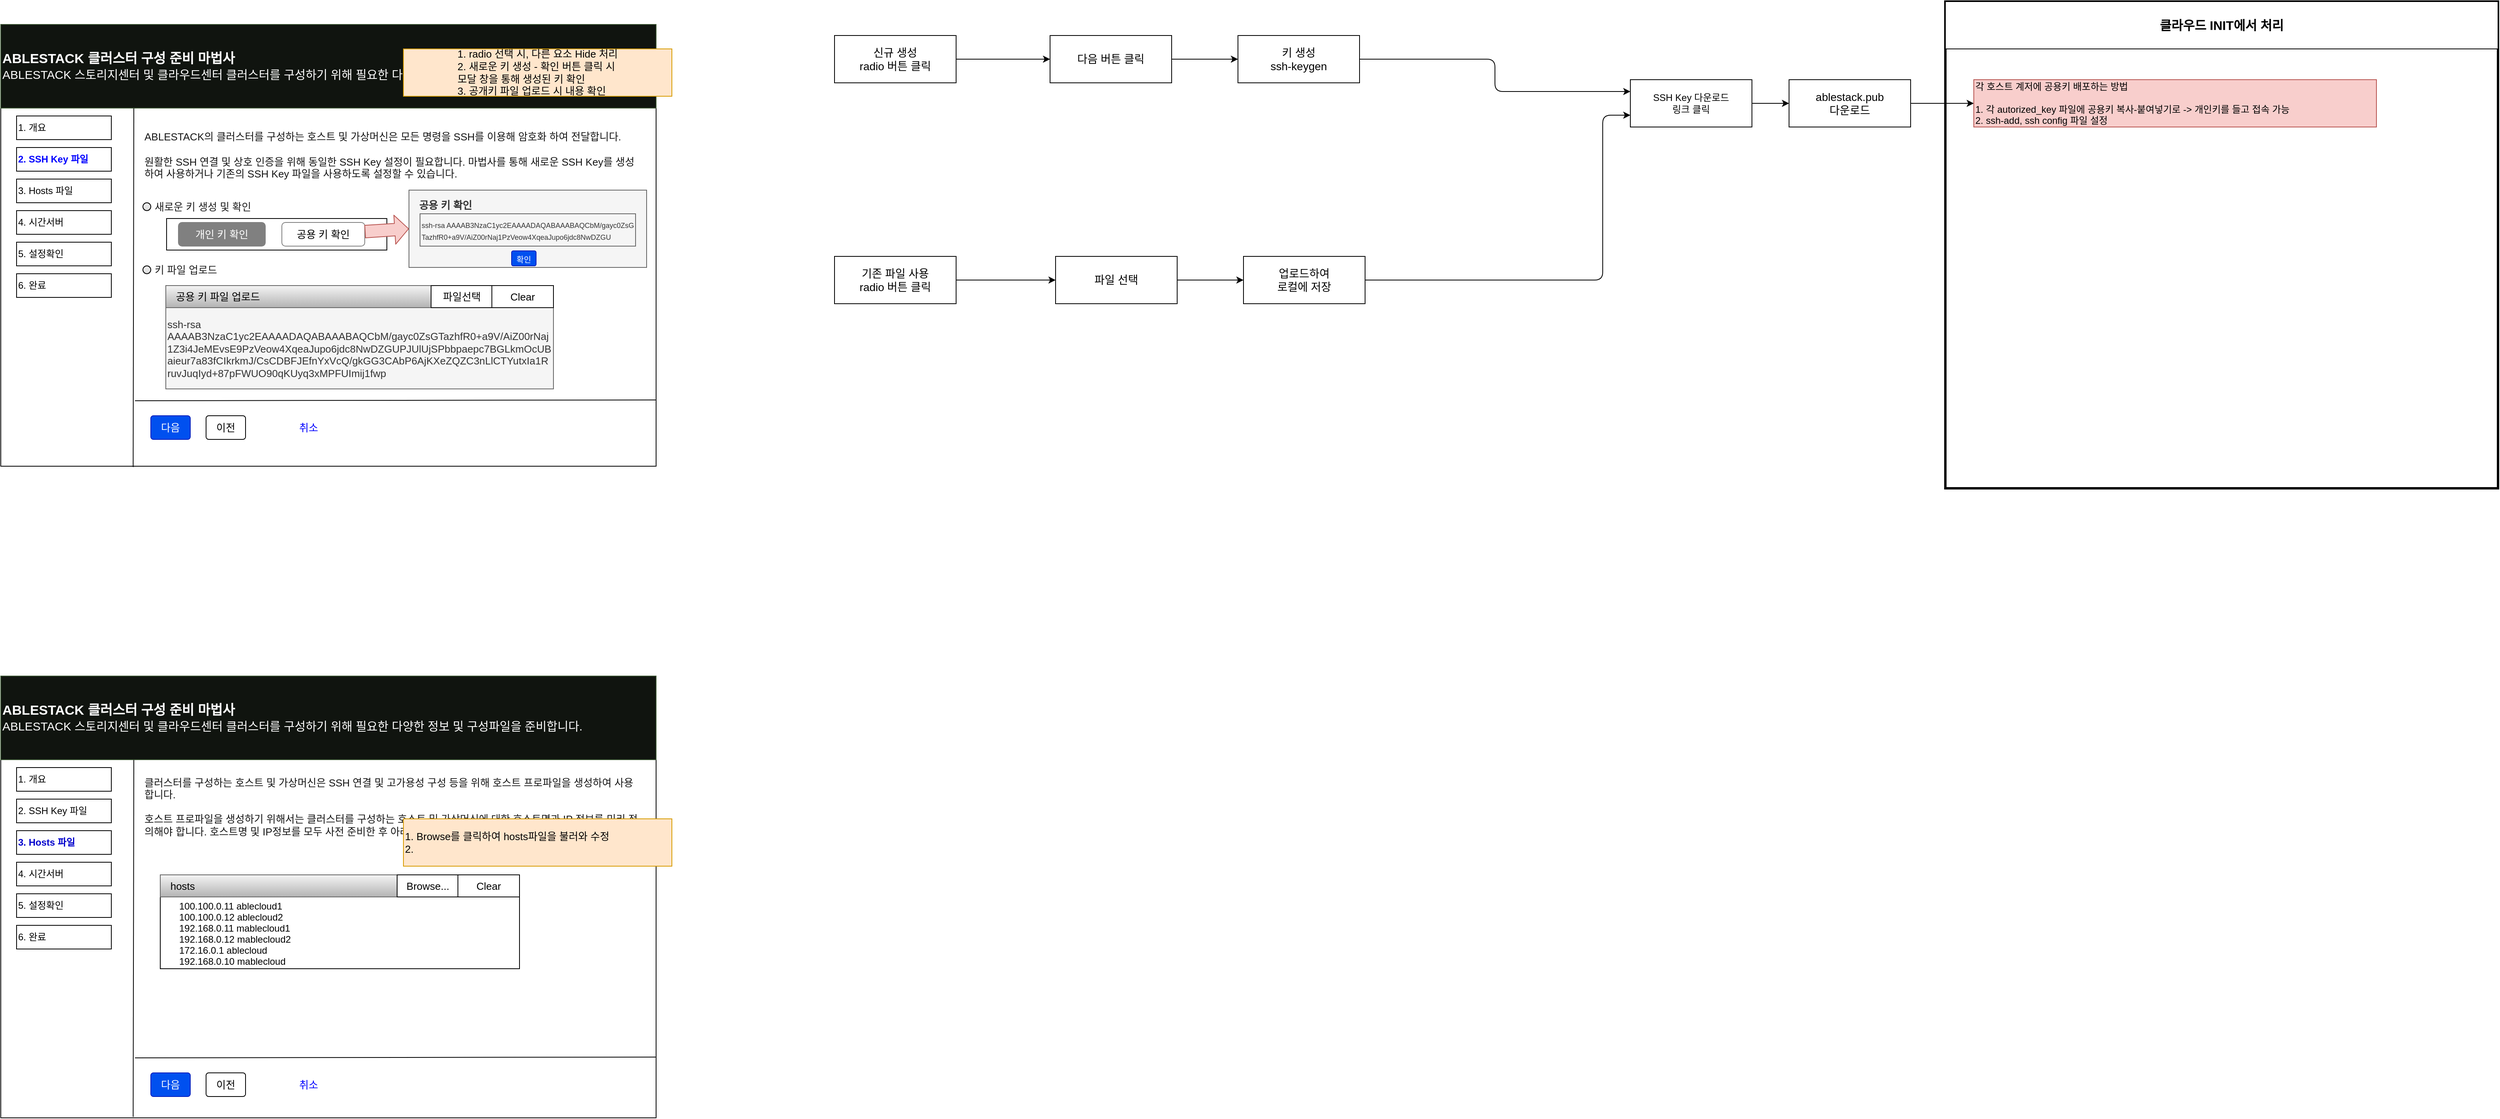 <mxfile version="14.4.6" type="github" pages="2">
  <diagram id="XoaDM2TkfQktanUWAJeV" name="클러스터 구성 준비(마법사)">
    <mxGraphModel dx="1890" dy="1067" grid="1" gridSize="7" guides="1" tooltips="1" connect="1" arrows="1" fold="1" page="1" pageScale="1" pageWidth="1169" pageHeight="827" background="none" math="0" shadow="0">
      <root>
        <mxCell id="0" />
        <mxCell id="1" parent="0" />
        <mxCell id="__XMbqS7DblXaXG2py2k-1" value="" style="rounded=0;whiteSpace=wrap;html=1;" parent="1" vertex="1">
          <mxGeometry x="190" y="154" width="830" height="560" as="geometry" />
        </mxCell>
        <mxCell id="__XMbqS7DblXaXG2py2k-2" value="&lt;div style=&quot;&quot;&gt;&lt;font style=&quot;font-size: 17px&quot;&gt;&lt;b&gt;ABLESTACK 클러스터 구성 준비 마법사&lt;/b&gt;&lt;/font&gt;&lt;/div&gt;&lt;div style=&quot;font-size: 15px;&quot;&gt;&lt;font style=&quot;font-size: 15px&quot;&gt;ABLESTACK 스토리지센터 및 클라우드센터 클러스터를 구성하기 위해 필요한 다양한 정보 및 구성파일을 준비합니다.&lt;/font&gt;&lt;/div&gt;" style="text;html=1;strokeColor=#3A5431;align=left;verticalAlign=middle;whiteSpace=wrap;rounded=0;labelBackgroundColor=none;fontColor=#ffffff;fillColor=#10140F;" parent="1" vertex="1">
          <mxGeometry x="190" y="154" width="830" height="106" as="geometry" />
        </mxCell>
        <mxCell id="__XMbqS7DblXaXG2py2k-3" value="1. 개요" style="rounded=0;whiteSpace=wrap;html=1;align=left;" parent="1" vertex="1">
          <mxGeometry x="210" y="270" width="120" height="30" as="geometry" />
        </mxCell>
        <mxCell id="__XMbqS7DblXaXG2py2k-4" value="&lt;b&gt;2. SSH Key 파일&lt;/b&gt;" style="rounded=0;whiteSpace=wrap;html=1;align=left;fontColor=#0000FF;" parent="1" vertex="1">
          <mxGeometry x="210" y="310" width="120" height="30" as="geometry" />
        </mxCell>
        <mxCell id="__XMbqS7DblXaXG2py2k-5" value="3. Hosts 파일" style="rounded=0;whiteSpace=wrap;html=1;align=left;" parent="1" vertex="1">
          <mxGeometry x="210" y="350" width="120" height="30" as="geometry" />
        </mxCell>
        <mxCell id="__XMbqS7DblXaXG2py2k-6" value="5. 설정확인" style="rounded=0;whiteSpace=wrap;html=1;align=left;" parent="1" vertex="1">
          <mxGeometry x="210" y="430" width="120" height="30" as="geometry" />
        </mxCell>
        <mxCell id="__XMbqS7DblXaXG2py2k-7" value="4. 시간서버" style="rounded=0;whiteSpace=wrap;html=1;align=left;" parent="1" vertex="1">
          <mxGeometry x="210" y="390" width="120" height="30" as="geometry" />
        </mxCell>
        <mxCell id="__XMbqS7DblXaXG2py2k-8" value="6. 완료" style="rounded=0;whiteSpace=wrap;html=1;align=left;" parent="1" vertex="1">
          <mxGeometry x="210" y="470" width="120" height="30" as="geometry" />
        </mxCell>
        <mxCell id="__XMbqS7DblXaXG2py2k-11" value="" style="endArrow=none;html=1;fontColor=#FCFCFC;entryX=0.203;entryY=1.003;entryDx=0;entryDy=0;entryPerimeter=0;exitX=0.202;exitY=1.002;exitDx=0;exitDy=0;exitPerimeter=0;" parent="1" source="__XMbqS7DblXaXG2py2k-1" target="__XMbqS7DblXaXG2py2k-2" edge="1">
          <mxGeometry width="50" height="50" relative="1" as="geometry">
            <mxPoint x="358" y="600" as="sourcePoint" />
            <mxPoint x="640" y="300" as="targetPoint" />
          </mxGeometry>
        </mxCell>
        <mxCell id="__XMbqS7DblXaXG2py2k-12" value="" style="endArrow=none;html=1;fontColor=#FCFCFC;" parent="1" edge="1">
          <mxGeometry width="50" height="50" relative="1" as="geometry">
            <mxPoint x="360" y="631" as="sourcePoint" />
            <mxPoint x="1020" y="630" as="targetPoint" />
          </mxGeometry>
        </mxCell>
        <mxCell id="__XMbqS7DblXaXG2py2k-13" value="&lt;span style=&quot;color: rgb(21, 21, 21); font-family: redhattext, overpass, overpass, helvetica, arial, sans-serif; font-size: 13px; background-color: rgb(255, 255, 255);&quot;&gt;ABLESTACK의 클러스터를 구성하는 호스트 및 가상머신은 모든 명령을 SSH를 이용해 암호화 하여 전달합니다.&lt;/span&gt;&lt;br style=&quot;box-sizing: border-box; color: rgb(21, 21, 21); font-family: redhattext, overpass, overpass, helvetica, arial, sans-serif; font-size: 13px; background-color: rgb(255, 255, 255);&quot;&gt;&lt;br style=&quot;box-sizing: border-box; color: rgb(21, 21, 21); font-family: redhattext, overpass, overpass, helvetica, arial, sans-serif; font-size: 13px; background-color: rgb(255, 255, 255);&quot;&gt;&lt;span style=&quot;color: rgb(21, 21, 21); font-family: redhattext, overpass, overpass, helvetica, arial, sans-serif; font-size: 13px; background-color: rgb(255, 255, 255);&quot;&gt;원활한 SSH 연결 및 상호 인증을 위해 동일한 SSH Key 설정이 필요합니다. 마법사를 통해 새로운 SSH Key를 생성하여 사용하거나 기존의 SSH Key 파일을 사용하도록 설정할 수 있습니다.&lt;/span&gt;" style="text;html=1;strokeColor=none;fillColor=none;align=left;verticalAlign=middle;whiteSpace=wrap;rounded=0;labelBackgroundColor=none;fontColor=#1C1C1C;fontSize=13;" parent="1" vertex="1">
          <mxGeometry x="370" y="270" width="630" height="100" as="geometry" />
        </mxCell>
        <mxCell id="__XMbqS7DblXaXG2py2k-18" value="새로운 키 생성 및 확인" style="html=1;shadow=0;dashed=0;shape=mxgraph.bootstrap.radioButton2;labelPosition=right;verticalLabelPosition=middle;align=left;verticalAlign=middle;gradientColor=#DEDEDE;fillColor=#EDEDED;checked=0;spacing=5;checkedFill=#0085FC;checkedStroke=#ffffff;labelBackgroundColor=#ffffff;fontSize=13;fontColor=#1C1C1C;" parent="1" vertex="1">
          <mxGeometry x="370" y="380" width="10" height="10" as="geometry" />
        </mxCell>
        <mxCell id="__XMbqS7DblXaXG2py2k-19" value="키 파일 업로드" style="html=1;shadow=0;dashed=0;shape=mxgraph.bootstrap.radioButton2;labelPosition=right;verticalLabelPosition=middle;align=left;verticalAlign=middle;gradientColor=#DEDEDE;fillColor=#EDEDED;checked=0;spacing=5;checkedFill=#0085FC;checkedStroke=#ffffff;labelBackgroundColor=none;fontSize=13;fontColor=#1C1C1C;" parent="1" vertex="1">
          <mxGeometry x="370" y="460" width="10" height="10" as="geometry" />
        </mxCell>
        <mxCell id="__XMbqS7DblXaXG2py2k-28" value="" style="rounded=0;whiteSpace=wrap;html=1;labelBackgroundColor=none;fontSize=13;align=left;labelBorderColor=none;" parent="1" vertex="1">
          <mxGeometry x="400" y="400" width="279" height="40" as="geometry" />
        </mxCell>
        <mxCell id="__XMbqS7DblXaXG2py2k-29" value="개인 키 확인" style="rounded=1;whiteSpace=wrap;html=1;labelBackgroundColor=none;fontSize=13;fontColor=#ffffff;align=center;fillColor=#808080;strokeColor=#808080;" parent="1" vertex="1">
          <mxGeometry x="415" y="405" width="110" height="30" as="geometry" />
        </mxCell>
        <mxCell id="__XMbqS7DblXaXG2py2k-30" value="공용 키 확인" style="rounded=1;whiteSpace=wrap;html=1;labelBackgroundColor=none;fontSize=13;align=center;fillColor=#FFFFFF;strokeColor=#808080;" parent="1" vertex="1">
          <mxGeometry x="546" y="405" width="105" height="30" as="geometry" />
        </mxCell>
        <mxCell id="__XMbqS7DblXaXG2py2k-38" value="&lt;div style=&quot;text-align: left&quot;&gt;&lt;span&gt;1. radio 선택 시, 다른 요소 Hide 처리&lt;/span&gt;&lt;/div&gt;&lt;span&gt;&lt;div style=&quot;text-align: left&quot;&gt;&lt;span&gt;2. 새로운 키 생성 - 확인 버튼 클릭 시 &lt;br&gt;모달 창을 통해 생성된 키 확인&lt;/span&gt;&lt;/div&gt;&lt;div style=&quot;text-align: left&quot;&gt;&lt;span&gt;3. 공개키 파일 업로드 시 내용 확인&lt;/span&gt;&lt;/div&gt;&lt;/span&gt;" style="rounded=0;whiteSpace=wrap;html=1;labelBackgroundColor=none;strokeColor=#d79b00;fillColor=#ffe6cc;fontSize=13;align=center;" parent="1" vertex="1">
          <mxGeometry x="700" y="185" width="340" height="60" as="geometry" />
        </mxCell>
        <mxCell id="__XMbqS7DblXaXG2py2k-39" value="다음" style="rounded=1;whiteSpace=wrap;html=1;labelBackgroundColor=none;strokeColor=#001DBC;fillColor=#0050ef;fontSize=13;fontColor=#ffffff;align=center;arcSize=11;" parent="1" vertex="1">
          <mxGeometry x="380" y="650" width="50" height="30" as="geometry" />
        </mxCell>
        <mxCell id="__XMbqS7DblXaXG2py2k-40" value="이전" style="rounded=1;whiteSpace=wrap;html=1;labelBackgroundColor=none;strokeColor=#000000;fillColor=#ffffff;fontSize=13;fontColor=#000000;align=center;arcSize=11;" parent="1" vertex="1">
          <mxGeometry x="450" y="650" width="50" height="30" as="geometry" />
        </mxCell>
        <mxCell id="__XMbqS7DblXaXG2py2k-41" value="취소" style="text;html=1;strokeColor=none;fillColor=none;align=center;verticalAlign=middle;whiteSpace=wrap;rounded=0;labelBackgroundColor=none;fontSize=13;fontColor=#0000FF;" parent="1" vertex="1">
          <mxGeometry x="560" y="655" width="40" height="20" as="geometry" />
        </mxCell>
        <mxCell id="__XMbqS7DblXaXG2py2k-42" value="" style="rounded=0;whiteSpace=wrap;html=1;" parent="1" vertex="1">
          <mxGeometry x="190" y="980" width="830" height="560" as="geometry" />
        </mxCell>
        <mxCell id="__XMbqS7DblXaXG2py2k-43" value="&lt;div style=&quot;&quot;&gt;&lt;font style=&quot;font-size: 17px&quot;&gt;&lt;b&gt;ABLESTACK 클러스터 구성 준비 마법사&lt;/b&gt;&lt;/font&gt;&lt;/div&gt;&lt;div style=&quot;font-size: 15px;&quot;&gt;&lt;font style=&quot;font-size: 15px&quot;&gt;ABLESTACK 스토리지센터 및 클라우드센터 클러스터를 구성하기 위해 필요한 다양한 정보 및 구성파일을 준비합니다.&lt;/font&gt;&lt;/div&gt;" style="text;html=1;strokeColor=#3A5431;align=left;verticalAlign=middle;whiteSpace=wrap;rounded=0;labelBackgroundColor=none;fontColor=#ffffff;fillColor=#10140F;" parent="1" vertex="1">
          <mxGeometry x="190" y="980" width="830" height="106" as="geometry" />
        </mxCell>
        <mxCell id="__XMbqS7DblXaXG2py2k-44" value="1. 개요" style="rounded=0;whiteSpace=wrap;html=1;align=left;" parent="1" vertex="1">
          <mxGeometry x="210" y="1096" width="120" height="30" as="geometry" />
        </mxCell>
        <mxCell id="__XMbqS7DblXaXG2py2k-45" value="&lt;span style=&quot;font-weight: normal&quot;&gt;&lt;font color=&quot;#000000&quot;&gt;2. SSH Key 파일&lt;/font&gt;&lt;/span&gt;" style="rounded=0;whiteSpace=wrap;html=1;align=left;fontColor=#0000FF;fontStyle=1" parent="1" vertex="1">
          <mxGeometry x="210" y="1136" width="120" height="30" as="geometry" />
        </mxCell>
        <mxCell id="__XMbqS7DblXaXG2py2k-46" value="&lt;b&gt;&lt;font color=&quot;#0000cc&quot;&gt;3. Hosts 파일&lt;/font&gt;&lt;/b&gt;" style="rounded=0;whiteSpace=wrap;html=1;align=left;" parent="1" vertex="1">
          <mxGeometry x="210" y="1176" width="120" height="30" as="geometry" />
        </mxCell>
        <mxCell id="__XMbqS7DblXaXG2py2k-47" value="5. 설정확인" style="rounded=0;whiteSpace=wrap;html=1;align=left;" parent="1" vertex="1">
          <mxGeometry x="210" y="1256" width="120" height="30" as="geometry" />
        </mxCell>
        <mxCell id="__XMbqS7DblXaXG2py2k-48" value="4. 시간서버" style="rounded=0;whiteSpace=wrap;html=1;align=left;" parent="1" vertex="1">
          <mxGeometry x="210" y="1216" width="120" height="30" as="geometry" />
        </mxCell>
        <mxCell id="__XMbqS7DblXaXG2py2k-49" value="6. 완료" style="rounded=0;whiteSpace=wrap;html=1;align=left;" parent="1" vertex="1">
          <mxGeometry x="210" y="1296" width="120" height="30" as="geometry" />
        </mxCell>
        <mxCell id="__XMbqS7DblXaXG2py2k-50" value="" style="endArrow=none;html=1;fontColor=#FCFCFC;entryX=0.203;entryY=1.003;entryDx=0;entryDy=0;entryPerimeter=0;exitX=0.202;exitY=0.998;exitDx=0;exitDy=0;exitPerimeter=0;" parent="1" source="__XMbqS7DblXaXG2py2k-42" target="__XMbqS7DblXaXG2py2k-43" edge="1">
          <mxGeometry width="50" height="50" relative="1" as="geometry">
            <mxPoint x="358" y="1426" as="sourcePoint" />
            <mxPoint x="640" y="1126" as="targetPoint" />
          </mxGeometry>
        </mxCell>
        <mxCell id="__XMbqS7DblXaXG2py2k-51" value="" style="endArrow=none;html=1;fontColor=#FCFCFC;" parent="1" edge="1">
          <mxGeometry width="50" height="50" relative="1" as="geometry">
            <mxPoint x="360" y="1464" as="sourcePoint" />
            <mxPoint x="1020" y="1463" as="targetPoint" />
          </mxGeometry>
        </mxCell>
        <mxCell id="__XMbqS7DblXaXG2py2k-52" value="&lt;font style=&quot;font-size: 13px&quot;&gt;&lt;span style=&quot;color: rgb(21 , 21 , 21) ; font-family: &amp;#34;redhattext&amp;#34; , &amp;#34;overpass&amp;#34; , &amp;#34;overpass&amp;#34; , &amp;#34;helvetica&amp;#34; , &amp;#34;arial&amp;#34; , sans-serif ; background-color: rgb(255 , 255 , 255)&quot;&gt;클러스터를 구성하는 호스트 및 가상머신은 SSH 연결 및 고가용성 구성 등을 위해 호스트 프로파일을 생성하여 사용합니다.&lt;/span&gt;&lt;br style=&quot;box-sizing: border-box ; color: rgb(21 , 21 , 21) ; font-family: &amp;#34;redhattext&amp;#34; , &amp;#34;overpass&amp;#34; , &amp;#34;overpass&amp;#34; , &amp;#34;helvetica&amp;#34; , &amp;#34;arial&amp;#34; , sans-serif ; background-color: rgb(255 , 255 , 255)&quot;&gt;&lt;br style=&quot;box-sizing: border-box ; color: rgb(21 , 21 , 21) ; font-family: &amp;#34;redhattext&amp;#34; , &amp;#34;overpass&amp;#34; , &amp;#34;overpass&amp;#34; , &amp;#34;helvetica&amp;#34; , &amp;#34;arial&amp;#34; , sans-serif ; background-color: rgb(255 , 255 , 255)&quot;&gt;&lt;span style=&quot;color: rgb(21 , 21 , 21) ; font-family: &amp;#34;redhattext&amp;#34; , &amp;#34;overpass&amp;#34; , &amp;#34;overpass&amp;#34; , &amp;#34;helvetica&amp;#34; , &amp;#34;arial&amp;#34; , sans-serif ; background-color: rgb(255 , 255 , 255)&quot;&gt;호스트 프로파일을 생성하기 위해서는 클러스터를 구성하는 호스트 및 가상머신에 대한 호스트명과 IP 정보를 미리 정의해야 합니다. 호스트명 및 IP정보를 모두 사전 준비한 후 아래의 정보를 구성하십시오.&lt;/span&gt;&lt;/font&gt;" style="text;html=1;strokeColor=none;fillColor=none;align=left;verticalAlign=middle;whiteSpace=wrap;rounded=0;labelBackgroundColor=none;fontColor=#1C1C1C;fontSize=13;" parent="1" vertex="1">
          <mxGeometry x="370" y="1096" width="630" height="100" as="geometry" />
        </mxCell>
        <mxCell id="__XMbqS7DblXaXG2py2k-62" value="다음" style="rounded=1;whiteSpace=wrap;html=1;labelBackgroundColor=none;strokeColor=#001DBC;fillColor=#0050ef;fontSize=13;fontColor=#ffffff;align=center;arcSize=11;" parent="1" vertex="1">
          <mxGeometry x="380" y="1483" width="50" height="30" as="geometry" />
        </mxCell>
        <mxCell id="__XMbqS7DblXaXG2py2k-63" value="이전" style="rounded=1;whiteSpace=wrap;html=1;labelBackgroundColor=none;strokeColor=#000000;fillColor=#ffffff;fontSize=13;fontColor=#000000;align=center;arcSize=11;" parent="1" vertex="1">
          <mxGeometry x="450" y="1483" width="50" height="30" as="geometry" />
        </mxCell>
        <mxCell id="__XMbqS7DblXaXG2py2k-64" value="취소" style="text;html=1;strokeColor=none;fillColor=none;align=center;verticalAlign=middle;whiteSpace=wrap;rounded=0;labelBackgroundColor=none;fontSize=13;fontColor=#0000FF;" parent="1" vertex="1">
          <mxGeometry x="560" y="1488" width="40" height="20" as="geometry" />
        </mxCell>
        <mxCell id="__XMbqS7DblXaXG2py2k-66" value="" style="rounded=0;whiteSpace=wrap;html=1;labelBackgroundColor=#080808;strokeColor=#000000;fillColor=#FFFFFF;fontSize=13;fontColor=#0000CC;align=center;" parent="1" vertex="1">
          <mxGeometry x="392" y="1260" width="455" height="91" as="geometry" />
        </mxCell>
        <mxCell id="__XMbqS7DblXaXG2py2k-67" value="&amp;nbsp; &amp;nbsp;hosts" style="rounded=0;whiteSpace=wrap;html=1;labelBackgroundColor=none;strokeColor=#666666;fillColor=#f5f5f5;fontSize=13;align=left;gradientColor=#b3b3b3;" parent="1" vertex="1">
          <mxGeometry x="392" y="1232" width="454" height="28" as="geometry" />
        </mxCell>
        <mxCell id="__XMbqS7DblXaXG2py2k-68" value="&lt;font color=&quot;#000000&quot;&gt;Browse...&lt;/font&gt;" style="rounded=0;whiteSpace=wrap;html=1;labelBackgroundColor=none;strokeColor=#000000;fillColor=#FFFFFF;fontSize=13;fontColor=#0000CC;align=center;" parent="1" vertex="1">
          <mxGeometry x="692" y="1232" width="78" height="28" as="geometry" />
        </mxCell>
        <mxCell id="__XMbqS7DblXaXG2py2k-69" value="&lt;font color=&quot;#000000&quot;&gt;Clear&lt;/font&gt;" style="rounded=0;whiteSpace=wrap;html=1;labelBackgroundColor=none;strokeColor=#000000;fillColor=#FFFFFF;fontSize=13;fontColor=#0000CC;align=center;" parent="1" vertex="1">
          <mxGeometry x="769" y="1232" width="78" height="28" as="geometry" />
        </mxCell>
        <mxCell id="__XMbqS7DblXaXG2py2k-70" value="&lt;p class=&quot;p1&quot; style=&quot;margin: 0px ; font-stretch: normal ; font-size: 12px ; line-height: normal ; color: rgb(0 , 0 , 0)&quot;&gt;100.100.0.11 ablecloud1&lt;/p&gt;&lt;p class=&quot;p1&quot; style=&quot;margin: 0px ; font-stretch: normal ; font-size: 12px ; line-height: normal ; color: rgb(0 , 0 , 0)&quot;&gt;100.100.0.12 ablecloud2&lt;/p&gt;&lt;p class=&quot;p1&quot; style=&quot;margin: 0px ; font-stretch: normal ; font-size: 12px ; line-height: normal ; color: rgb(0 , 0 , 0)&quot;&gt;192.168.0.11 mablecloud1&lt;/p&gt;&lt;p class=&quot;p1&quot; style=&quot;margin: 0px ; font-stretch: normal ; font-size: 12px ; line-height: normal ; color: rgb(0 , 0 , 0)&quot;&gt;192.168.0.12 mablecloud2&lt;/p&gt;&lt;p class=&quot;p1&quot; style=&quot;margin: 0px ; font-stretch: normal ; font-size: 12px ; line-height: normal ; color: rgb(0 , 0 , 0)&quot;&gt;172.16.0.1 ablecloud&lt;/p&gt;&lt;p class=&quot;p1&quot; style=&quot;margin: 0px ; font-stretch: normal ; font-size: 12px ; line-height: normal ; color: rgb(0 , 0 , 0)&quot;&gt;192.168.0.10 mablecloud&lt;/p&gt;" style="text;html=1;strokeColor=none;fillColor=none;align=left;verticalAlign=middle;whiteSpace=wrap;rounded=0;labelBackgroundColor=none;fontSize=13;fontColor=#0000CC;" parent="1" vertex="1">
          <mxGeometry x="414" y="1260" width="189" height="91" as="geometry" />
        </mxCell>
        <mxCell id="__XMbqS7DblXaXG2py2k-65" value="&lt;div&gt;1. Browse를 클릭하여 hosts파일을 불러와 수정&lt;/div&gt;&lt;div&gt;2.&amp;nbsp;&lt;/div&gt;" style="rounded=0;whiteSpace=wrap;html=1;labelBackgroundColor=none;strokeColor=#d79b00;fillColor=#ffe6cc;fontSize=13;align=left;" parent="1" vertex="1">
          <mxGeometry x="700" y="1161" width="340" height="60" as="geometry" />
        </mxCell>
        <mxCell id="GMiYerokD48OvthXEgpa-3" value="" style="edgeStyle=orthogonalEdgeStyle;orthogonalLoop=1;jettySize=auto;html=1;rounded=1;" parent="1" source="GMiYerokD48OvthXEgpa-1" target="GMiYerokD48OvthXEgpa-2" edge="1">
          <mxGeometry relative="1" as="geometry" />
        </mxCell>
        <mxCell id="GMiYerokD48OvthXEgpa-1" value="&lt;font style=&quot;font-size: 14px&quot;&gt;신규 생성&lt;br&gt;radio 버튼 클릭&lt;br&gt;&lt;/font&gt;" style="rounded=0;whiteSpace=wrap;html=1;align=center;" parent="1" vertex="1">
          <mxGeometry x="1246" y="168" width="154" height="60" as="geometry" />
        </mxCell>
        <mxCell id="GMiYerokD48OvthXEgpa-16" value="" style="edgeStyle=orthogonalEdgeStyle;rounded=1;orthogonalLoop=1;jettySize=auto;html=1;entryX=0;entryY=0.5;entryDx=0;entryDy=0;" parent="1" source="GMiYerokD48OvthXEgpa-2" edge="1">
          <mxGeometry relative="1" as="geometry">
            <mxPoint x="1757" y="198" as="targetPoint" />
          </mxGeometry>
        </mxCell>
        <mxCell id="GMiYerokD48OvthXEgpa-2" value="&lt;span style=&quot;font-size: 14px&quot;&gt;다음 버튼 클릭&lt;/span&gt;" style="rounded=0;whiteSpace=wrap;html=1;align=center;" parent="1" vertex="1">
          <mxGeometry x="1519" y="168" width="154" height="60" as="geometry" />
        </mxCell>
        <mxCell id="GMiYerokD48OvthXEgpa-10" value="" style="edgeStyle=orthogonalEdgeStyle;orthogonalLoop=1;jettySize=auto;html=1;rounded=1;" parent="1" source="GMiYerokD48OvthXEgpa-12" target="GMiYerokD48OvthXEgpa-13" edge="1">
          <mxGeometry relative="1" as="geometry" />
        </mxCell>
        <mxCell id="GMiYerokD48OvthXEgpa-12" value="&lt;font style=&quot;font-size: 14px&quot;&gt;기존 파일 사용&lt;br&gt;radio 버튼 클릭&lt;br&gt;&lt;/font&gt;" style="rounded=0;whiteSpace=wrap;html=1;align=center;" parent="1" vertex="1">
          <mxGeometry x="1246" y="448" width="154" height="60" as="geometry" />
        </mxCell>
        <mxCell id="89EKyDgW7ggEvaJcWjJE-21" style="edgeStyle=orthogonalEdgeStyle;rounded=1;orthogonalLoop=1;jettySize=auto;html=1;exitX=1;exitY=0.5;exitDx=0;exitDy=0;fontColor=#990000;entryX=0;entryY=0.75;entryDx=0;entryDy=0;" parent="1" source="89EKyDgW7ggEvaJcWjJE-28" target="89EKyDgW7ggEvaJcWjJE-18" edge="1">
          <mxGeometry relative="1" as="geometry">
            <mxPoint x="2191" y="371" as="targetPoint" />
            <Array as="points">
              <mxPoint x="2219" y="478" />
              <mxPoint x="2219" y="269" />
            </Array>
          </mxGeometry>
        </mxCell>
        <mxCell id="89EKyDgW7ggEvaJcWjJE-29" style="edgeStyle=orthogonalEdgeStyle;rounded=1;orthogonalLoop=1;jettySize=auto;html=1;exitX=1;exitY=0.5;exitDx=0;exitDy=0;entryX=0;entryY=0.5;entryDx=0;entryDy=0;fontColor=#990000;" parent="1" source="GMiYerokD48OvthXEgpa-13" target="89EKyDgW7ggEvaJcWjJE-28" edge="1">
          <mxGeometry relative="1" as="geometry" />
        </mxCell>
        <mxCell id="GMiYerokD48OvthXEgpa-13" value="&lt;font style=&quot;font-size: 14px&quot;&gt;파일 선택&lt;/font&gt;" style="rounded=0;whiteSpace=wrap;html=1;align=center;" parent="1" vertex="1">
          <mxGeometry x="1526" y="448" width="154" height="60" as="geometry" />
        </mxCell>
        <mxCell id="89EKyDgW7ggEvaJcWjJE-19" value="" style="edgeStyle=orthogonalEdgeStyle;rounded=1;orthogonalLoop=1;jettySize=auto;html=1;fontColor=#990000;entryX=0;entryY=0.25;entryDx=0;entryDy=0;" parent="1" source="GMiYerokD48OvthXEgpa-17" target="89EKyDgW7ggEvaJcWjJE-18" edge="1">
          <mxGeometry relative="1" as="geometry" />
        </mxCell>
        <mxCell id="GMiYerokD48OvthXEgpa-17" value="&lt;span style=&quot;font-size: 14px&quot;&gt;키 생성&lt;br&gt;ssh-keygen&lt;/span&gt;" style="rounded=0;whiteSpace=wrap;html=1;align=center;" parent="1" vertex="1">
          <mxGeometry x="1757" y="168" width="154" height="60" as="geometry" />
        </mxCell>
        <mxCell id="89EKyDgW7ggEvaJcWjJE-5" value="ssh-rsa AAAAB3NzaC1yc2EAAAADAQABAAABAQCbM/gayc0ZsGTazhfR0+a9V/AiZ00rNaj&lt;br&gt;1Z3i4JeMEvsE9PzVeow4XqeaJupo6jdc8NwDZGUPJUlUjSPbbpaepc7BGLkmOcUB&lt;br&gt;aieur7a83fCIkrkmJ/CsCDBFJEfnYxVcQ/gkGG3CAbP6AjKXeZQZC3nLlCTYutxIa1R&lt;br&gt;ruvJuqIyd+87pFWUO90qKUyq3xMPFUImij1fwp" style="rounded=0;whiteSpace=wrap;html=1;labelBackgroundColor=none;fontSize=13;align=left;labelBorderColor=none;fillColor=#f5f5f5;strokeColor=#666666;fontColor=#333333;" parent="1" vertex="1">
          <mxGeometry x="399" y="513" width="491" height="103" as="geometry" />
        </mxCell>
        <mxCell id="89EKyDgW7ggEvaJcWjJE-6" value="&amp;nbsp; &amp;nbsp;공용 키 파일 업로드" style="rounded=0;whiteSpace=wrap;html=1;labelBackgroundColor=none;strokeColor=#666666;fillColor=#f5f5f5;fontSize=13;align=left;gradientColor=#b3b3b3;" parent="1" vertex="1">
          <mxGeometry x="399" y="485" width="491" height="28" as="geometry" />
        </mxCell>
        <mxCell id="89EKyDgW7ggEvaJcWjJE-7" value="&lt;font color=&quot;#000000&quot;&gt;파일선택&lt;/font&gt;" style="rounded=0;whiteSpace=wrap;html=1;labelBackgroundColor=none;strokeColor=#000000;fillColor=#FFFFFF;fontSize=13;fontColor=#0000CC;align=center;" parent="1" vertex="1">
          <mxGeometry x="735" y="485" width="78" height="28" as="geometry" />
        </mxCell>
        <mxCell id="89EKyDgW7ggEvaJcWjJE-8" value="&lt;font color=&quot;#000000&quot;&gt;Clear&lt;/font&gt;" style="rounded=0;whiteSpace=wrap;html=1;labelBackgroundColor=none;strokeColor=#000000;fillColor=#FFFFFF;fontSize=13;fontColor=#0000CC;align=center;" parent="1" vertex="1">
          <mxGeometry x="812" y="485" width="78" height="28" as="geometry" />
        </mxCell>
        <mxCell id="89EKyDgW7ggEvaJcWjJE-10" value="&lt;b&gt;&lt;font style=&quot;font-size: 13px&quot;&gt;&amp;nbsp; &amp;nbsp;공용 키 확인&lt;br&gt;&lt;br&gt;&lt;br&gt;&lt;/font&gt;&lt;/b&gt;&lt;br&gt;&lt;br&gt;" style="rounded=0;whiteSpace=wrap;html=1;strokeColor=#666666;fillColor=#f5f5f5;fontColor=#333333;align=left;" parent="1" vertex="1">
          <mxGeometry x="707" y="364" width="301" height="98" as="geometry" />
        </mxCell>
        <mxCell id="89EKyDgW7ggEvaJcWjJE-11" value="" style="shape=flexArrow;endArrow=classic;html=1;fontColor=#000000;entryX=0;entryY=0.5;entryDx=0;entryDy=0;fillColor=#f8cecc;strokeColor=#b85450;width=15.833;endSize=5.508;" parent="1" source="__XMbqS7DblXaXG2py2k-30" target="89EKyDgW7ggEvaJcWjJE-10" edge="1">
          <mxGeometry width="50" height="50" relative="1" as="geometry">
            <mxPoint x="595" y="484" as="sourcePoint" />
            <mxPoint x="645" y="434" as="targetPoint" />
          </mxGeometry>
        </mxCell>
        <mxCell id="89EKyDgW7ggEvaJcWjJE-12" value="&lt;font style=&quot;font-size: 9px&quot;&gt;&lt;font style=&quot;font-size: 9px&quot;&gt;ssh-rsa AAAAB3NzaC1yc2EAAAADAQABAAABAQCbM/gayc0ZsG&lt;br style=&quot;font-size: 9px&quot;&gt;TazhfR0+a9V/AiZ00rNaj1&lt;/font&gt;PzVeow4XqeaJupo6jdc8NwDZGU&lt;/font&gt;" style="rounded=0;whiteSpace=wrap;html=1;strokeColor=#666666;fillColor=#f5f5f5;fontColor=#333333;align=left;" parent="1" vertex="1">
          <mxGeometry x="721" y="394" width="273" height="41" as="geometry" />
        </mxCell>
        <mxCell id="89EKyDgW7ggEvaJcWjJE-13" value="&lt;font style=&quot;font-size: 10px&quot;&gt;확인&lt;/font&gt;" style="rounded=1;whiteSpace=wrap;html=1;labelBackgroundColor=none;strokeColor=#001DBC;fillColor=#0050ef;fontSize=13;fontColor=#ffffff;align=center;arcSize=11;" parent="1" vertex="1">
          <mxGeometry x="837" y="441" width="31" height="19" as="geometry" />
        </mxCell>
        <mxCell id="89EKyDgW7ggEvaJcWjJE-23" value="" style="edgeStyle=orthogonalEdgeStyle;rounded=1;orthogonalLoop=1;jettySize=auto;html=1;fontColor=#990000;" parent="1" source="89EKyDgW7ggEvaJcWjJE-18" target="89EKyDgW7ggEvaJcWjJE-22" edge="1">
          <mxGeometry relative="1" as="geometry" />
        </mxCell>
        <mxCell id="89EKyDgW7ggEvaJcWjJE-18" value="SSH Key 다운로드&lt;br&gt;링크 클릭" style="rounded=0;whiteSpace=wrap;html=1;align=center;" parent="1" vertex="1">
          <mxGeometry x="2254" y="224" width="154" height="60" as="geometry" />
        </mxCell>
        <mxCell id="fG8GAM8YCLqjl3K8rce3-2" value="" style="edgeStyle=orthogonalEdgeStyle;rounded=0;orthogonalLoop=1;jettySize=auto;html=1;" edge="1" parent="1" source="89EKyDgW7ggEvaJcWjJE-22" target="fG8GAM8YCLqjl3K8rce3-1">
          <mxGeometry relative="1" as="geometry" />
        </mxCell>
        <mxCell id="89EKyDgW7ggEvaJcWjJE-22" value="&lt;span style=&quot;font-size: 14px&quot;&gt;ablestack.pub&lt;br&gt;다운로드&lt;br&gt;&lt;/span&gt;" style="rounded=0;whiteSpace=wrap;html=1;align=center;" parent="1" vertex="1">
          <mxGeometry x="2455" y="224" width="154" height="60" as="geometry" />
        </mxCell>
        <mxCell id="89EKyDgW7ggEvaJcWjJE-28" value="&lt;font style=&quot;font-size: 14px&quot;&gt;업로드하여&lt;br&gt;로컬에 저장&lt;br&gt;&lt;/font&gt;" style="rounded=0;whiteSpace=wrap;html=1;align=center;" parent="1" vertex="1">
          <mxGeometry x="1764" y="448" width="154" height="60" as="geometry" />
        </mxCell>
        <mxCell id="fG8GAM8YCLqjl3K8rce3-1" value="각 호스트 계저에 공용키 배포하는 방법&lt;br&gt;&lt;br&gt;1. 각 autorized_key 파일에 공용키&amp;nbsp;&lt;span&gt;복사-붙여넣기로 -&amp;gt; 개인키를 들고 접속 가능&amp;nbsp;&lt;br&gt;2. ssh-add, ssh config 파일 설정&lt;br&gt;&lt;/span&gt;" style="rounded=0;whiteSpace=wrap;html=1;align=left;fillColor=#f8cecc;strokeColor=#b85450;" vertex="1" parent="1">
          <mxGeometry x="2689" y="224" width="510" height="60" as="geometry" />
        </mxCell>
        <mxCell id="fG8GAM8YCLqjl3K8rce3-5" value="" style="group" vertex="1" connectable="0" parent="1">
          <mxGeometry x="2653" y="125" width="700" height="617" as="geometry" />
        </mxCell>
        <mxCell id="fG8GAM8YCLqjl3K8rce3-3" value="" style="rounded=0;whiteSpace=wrap;html=1;fillColor=none;strokeWidth=3;" vertex="1" parent="fG8GAM8YCLqjl3K8rce3-5">
          <mxGeometry width="700" height="617" as="geometry" />
        </mxCell>
        <mxCell id="fG8GAM8YCLqjl3K8rce3-4" value="&lt;font style=&quot;font-size: 16px&quot;&gt;&lt;b&gt;클라우드 INIT에서 처리&lt;/b&gt;&lt;/font&gt;" style="rounded=0;whiteSpace=wrap;html=1;" vertex="1" parent="fG8GAM8YCLqjl3K8rce3-5">
          <mxGeometry width="700" height="60" as="geometry" />
        </mxCell>
      </root>
    </mxGraphModel>
  </diagram>
  <diagram id="EiAbas0tZhtJ7K_t4GaC" name="페이지-2">
    <mxGraphModel dx="1890" dy="1894" grid="1" gridSize="10" guides="1" tooltips="1" connect="1" arrows="1" fold="1" page="1" pageScale="1" pageWidth="1169" pageHeight="827" math="0" shadow="0">
      <root>
        <mxCell id="UARGh9GP53rnmHaaBBed-0" />
        <mxCell id="UARGh9GP53rnmHaaBBed-1" parent="UARGh9GP53rnmHaaBBed-0" />
        <mxCell id="O9lCDF3_s5vfeMgF9749-0" value="" style="edgeStyle=orthogonalEdgeStyle;orthogonalLoop=1;jettySize=auto;html=1;rounded=1;" edge="1" parent="UARGh9GP53rnmHaaBBed-1" source="O9lCDF3_s5vfeMgF9749-1" target="O9lCDF3_s5vfeMgF9749-3">
          <mxGeometry relative="1" as="geometry" />
        </mxCell>
        <mxCell id="O9lCDF3_s5vfeMgF9749-1" value="&lt;font style=&quot;font-size: 14px&quot;&gt;신규 생성&lt;br&gt;radio 버튼 클릭&lt;br&gt;&lt;/font&gt;" style="rounded=0;whiteSpace=wrap;html=1;align=center;" vertex="1" parent="UARGh9GP53rnmHaaBBed-1">
          <mxGeometry x="1240" y="227" width="154" height="60" as="geometry" />
        </mxCell>
        <mxCell id="O9lCDF3_s5vfeMgF9749-2" value="" style="edgeStyle=orthogonalEdgeStyle;rounded=1;orthogonalLoop=1;jettySize=auto;html=1;entryX=0;entryY=0.5;entryDx=0;entryDy=0;" edge="1" parent="UARGh9GP53rnmHaaBBed-1" source="O9lCDF3_s5vfeMgF9749-3" target="O9lCDF3_s5vfeMgF9749-13">
          <mxGeometry relative="1" as="geometry">
            <mxPoint x="1747" y="275" as="targetPoint" />
          </mxGeometry>
        </mxCell>
        <mxCell id="O9lCDF3_s5vfeMgF9749-3" value="&lt;span style=&quot;font-size: 14px&quot;&gt;다음 버튼 클릭&lt;/span&gt;" style="rounded=0;whiteSpace=wrap;html=1;align=center;" vertex="1" parent="UARGh9GP53rnmHaaBBed-1">
          <mxGeometry x="1513" y="227" width="154" height="60" as="geometry" />
        </mxCell>
        <mxCell id="O9lCDF3_s5vfeMgF9749-4" value="" style="edgeStyle=orthogonalEdgeStyle;orthogonalLoop=1;jettySize=auto;html=1;rounded=1;" edge="1" parent="UARGh9GP53rnmHaaBBed-1" source="O9lCDF3_s5vfeMgF9749-5" target="O9lCDF3_s5vfeMgF9749-8">
          <mxGeometry relative="1" as="geometry" />
        </mxCell>
        <mxCell id="O9lCDF3_s5vfeMgF9749-5" value="&lt;font style=&quot;font-size: 14px&quot;&gt;기존 파일 사용&lt;br&gt;radio 버튼 클릭&lt;br&gt;&lt;/font&gt;" style="rounded=0;whiteSpace=wrap;html=1;align=center;" vertex="1" parent="UARGh9GP53rnmHaaBBed-1">
          <mxGeometry x="1240" y="507" width="154" height="60" as="geometry" />
        </mxCell>
        <mxCell id="O9lCDF3_s5vfeMgF9749-6" style="edgeStyle=orthogonalEdgeStyle;rounded=1;orthogonalLoop=1;jettySize=auto;html=1;exitX=1;exitY=0.5;exitDx=0;exitDy=0;fontColor=#990000;entryX=0;entryY=0.75;entryDx=0;entryDy=0;" edge="1" parent="UARGh9GP53rnmHaaBBed-1" source="O9lCDF3_s5vfeMgF9749-21" target="O9lCDF3_s5vfeMgF9749-19">
          <mxGeometry relative="1" as="geometry">
            <mxPoint x="2185" y="430" as="targetPoint" />
            <Array as="points">
              <mxPoint x="2213" y="537" />
              <mxPoint x="2213" y="328" />
            </Array>
          </mxGeometry>
        </mxCell>
        <mxCell id="O9lCDF3_s5vfeMgF9749-7" style="edgeStyle=orthogonalEdgeStyle;rounded=1;orthogonalLoop=1;jettySize=auto;html=1;exitX=1;exitY=0.5;exitDx=0;exitDy=0;entryX=0;entryY=0.5;entryDx=0;entryDy=0;fontColor=#990000;" edge="1" parent="UARGh9GP53rnmHaaBBed-1" source="O9lCDF3_s5vfeMgF9749-8" target="O9lCDF3_s5vfeMgF9749-21">
          <mxGeometry relative="1" as="geometry" />
        </mxCell>
        <mxCell id="O9lCDF3_s5vfeMgF9749-8" value="&lt;font style=&quot;font-size: 14px&quot;&gt;파일 선택&lt;/font&gt;" style="rounded=0;whiteSpace=wrap;html=1;align=center;" vertex="1" parent="UARGh9GP53rnmHaaBBed-1">
          <mxGeometry x="1520" y="507" width="154" height="60" as="geometry" />
        </mxCell>
        <mxCell id="O9lCDF3_s5vfeMgF9749-9" value="" style="edgeStyle=orthogonalEdgeStyle;rounded=1;orthogonalLoop=1;jettySize=auto;html=1;exitX=1;exitY=0.5;exitDx=0;exitDy=0;" edge="1" parent="UARGh9GP53rnmHaaBBed-1" source="O9lCDF3_s5vfeMgF9749-13" target="O9lCDF3_s5vfeMgF9749-11">
          <mxGeometry relative="1" as="geometry">
            <mxPoint x="1901.0" y="275" as="sourcePoint" />
          </mxGeometry>
        </mxCell>
        <mxCell id="O9lCDF3_s5vfeMgF9749-10" value="" style="edgeStyle=orthogonalEdgeStyle;rounded=1;orthogonalLoop=1;jettySize=auto;html=1;fontColor=#990000;entryX=0;entryY=0.25;entryDx=0;entryDy=0;" edge="1" parent="UARGh9GP53rnmHaaBBed-1" source="O9lCDF3_s5vfeMgF9749-11" target="O9lCDF3_s5vfeMgF9749-19">
          <mxGeometry relative="1" as="geometry" />
        </mxCell>
        <mxCell id="O9lCDF3_s5vfeMgF9749-11" value="&lt;span style=&quot;font-size: 14px&quot;&gt;키 생성&lt;br&gt;ssh-keygen&lt;/span&gt;" style="rounded=0;whiteSpace=wrap;html=1;align=center;" vertex="1" parent="UARGh9GP53rnmHaaBBed-1">
          <mxGeometry x="1981" y="227" width="154" height="60" as="geometry" />
        </mxCell>
        <mxCell id="O9lCDF3_s5vfeMgF9749-12" style="edgeStyle=orthogonalEdgeStyle;rounded=1;orthogonalLoop=1;jettySize=auto;html=1;exitX=0.5;exitY=1;exitDx=0;exitDy=0;entryX=0;entryY=0.5;entryDx=0;entryDy=0;" edge="1" parent="UARGh9GP53rnmHaaBBed-1" source="O9lCDF3_s5vfeMgF9749-13" target="O9lCDF3_s5vfeMgF9749-15">
          <mxGeometry relative="1" as="geometry" />
        </mxCell>
        <mxCell id="O9lCDF3_s5vfeMgF9749-13" value="&lt;span style=&quot;font-size: 14px&quot;&gt;키 존재여부 확인&lt;/span&gt;" style="rhombus;whiteSpace=wrap;html=1;align=center;" vertex="1" parent="UARGh9GP53rnmHaaBBed-1">
          <mxGeometry x="1751" y="210" width="158" height="94" as="geometry" />
        </mxCell>
        <mxCell id="O9lCDF3_s5vfeMgF9749-14" style="edgeStyle=orthogonalEdgeStyle;rounded=1;orthogonalLoop=1;jettySize=auto;html=1;exitX=1;exitY=0.5;exitDx=0;exitDy=0;entryX=0;entryY=0.25;entryDx=0;entryDy=0;fontColor=#990000;" edge="1" parent="UARGh9GP53rnmHaaBBed-1" source="O9lCDF3_s5vfeMgF9749-15" target="O9lCDF3_s5vfeMgF9749-19">
          <mxGeometry relative="1" as="geometry" />
        </mxCell>
        <mxCell id="O9lCDF3_s5vfeMgF9749-15" value="&lt;span style=&quot;font-size: 14px&quot;&gt;키 생성&lt;br&gt;안함&lt;/span&gt;" style="rounded=0;whiteSpace=wrap;html=1;align=center;" vertex="1" parent="UARGh9GP53rnmHaaBBed-1">
          <mxGeometry x="1982" y="332" width="154" height="60" as="geometry" />
        </mxCell>
        <mxCell id="O9lCDF3_s5vfeMgF9749-16" value="&lt;b&gt;&lt;font style=&quot;font-size: 15px&quot;&gt;No&lt;/font&gt;&lt;/b&gt;" style="text;html=1;strokeColor=none;fillColor=none;align=center;verticalAlign=middle;whiteSpace=wrap;rounded=0;fontColor=#990000;" vertex="1" parent="UARGh9GP53rnmHaaBBed-1">
          <mxGeometry x="1909" y="234" width="40" height="20" as="geometry" />
        </mxCell>
        <mxCell id="O9lCDF3_s5vfeMgF9749-17" value="&lt;b&gt;&lt;font style=&quot;font-size: 15px&quot; color=&quot;#0000ff&quot;&gt;Yes&lt;/font&gt;&lt;/b&gt;" style="text;html=1;strokeColor=none;fillColor=none;align=center;verticalAlign=middle;whiteSpace=wrap;rounded=0;fontColor=#990000;" vertex="1" parent="UARGh9GP53rnmHaaBBed-1">
          <mxGeometry x="1828" y="304" width="40" height="20" as="geometry" />
        </mxCell>
        <mxCell id="O9lCDF3_s5vfeMgF9749-18" value="" style="edgeStyle=orthogonalEdgeStyle;rounded=1;orthogonalLoop=1;jettySize=auto;html=1;fontColor=#990000;" edge="1" parent="UARGh9GP53rnmHaaBBed-1" source="O9lCDF3_s5vfeMgF9749-19" target="O9lCDF3_s5vfeMgF9749-20">
          <mxGeometry relative="1" as="geometry" />
        </mxCell>
        <mxCell id="O9lCDF3_s5vfeMgF9749-19" value="SSH Key 다운로드&lt;br&gt;링크 클릭" style="rounded=0;whiteSpace=wrap;html=1;align=center;" vertex="1" parent="UARGh9GP53rnmHaaBBed-1">
          <mxGeometry x="2248" y="283" width="154" height="60" as="geometry" />
        </mxCell>
        <mxCell id="O9lCDF3_s5vfeMgF9749-20" value="&lt;span style=&quot;font-size: 14px&quot;&gt;ablestack.pub&lt;br&gt;다운로드&lt;br&gt;&lt;/span&gt;" style="rounded=0;whiteSpace=wrap;html=1;align=center;" vertex="1" parent="UARGh9GP53rnmHaaBBed-1">
          <mxGeometry x="2449" y="283" width="154" height="60" as="geometry" />
        </mxCell>
        <mxCell id="O9lCDF3_s5vfeMgF9749-21" value="&lt;font style=&quot;font-size: 14px&quot;&gt;업로드하여&lt;br&gt;로컬에 저장&lt;br&gt;&lt;/font&gt;" style="rounded=0;whiteSpace=wrap;html=1;align=center;" vertex="1" parent="UARGh9GP53rnmHaaBBed-1">
          <mxGeometry x="1758" y="507" width="154" height="60" as="geometry" />
        </mxCell>
        <mxCell id="O9lCDF3_s5vfeMgF9749-22" value="Primate menu visible/invisible 프로세스" style="swimlane;html=1;childLayout=stackLayout;resizeParent=1;resizeParentMax=0;startSize=20;verticalAlign=middle;align=center;" vertex="1" parent="UARGh9GP53rnmHaaBBed-1">
          <mxGeometry x="60" y="100" width="2160" height="1460" as="geometry" />
        </mxCell>
        <mxCell id="O9lCDF3_s5vfeMgF9749-23" value="front-end" style="swimlane;html=1;startSize=20;" vertex="1" parent="O9lCDF3_s5vfeMgF9749-22">
          <mxGeometry y="20" width="930" height="1440" as="geometry" />
        </mxCell>
        <mxCell id="O9lCDF3_s5vfeMgF9749-25" value="&lt;div&gt;&lt;font style=&quot;font-size: 12px&quot;&gt;&lt;b&gt;record&lt;/b&gt;:&lt;/font&gt;&lt;/div&gt;&lt;div&gt;&lt;font style=&quot;font-size: 12px&quot;&gt;category: &quot;Advanced&quot;&lt;/font&gt;&lt;/div&gt;&lt;div&gt;&lt;font style=&quot;font-size: 12px&quot;&gt;description: &quot;Indicates whether Kubernetes Service plugin is enabled or not. Management server restart needed on change&quot;&lt;/font&gt;&lt;/div&gt;&lt;div&gt;&lt;font style=&quot;font-size: 12px&quot;&gt;isdynamic: false&lt;/font&gt;&lt;/div&gt;&lt;div&gt;&lt;font style=&quot;font-size: 12px&quot;&gt;key: 9&lt;/font&gt;&lt;/div&gt;&lt;div&gt;&lt;font style=&quot;font-size: 12px&quot;&gt;name: &quot;cloud.kubernetes.service.enabled&quot;&lt;/font&gt;&lt;/div&gt;&lt;div&gt;&lt;font style=&quot;font-size: 12px&quot;&gt;value: &quot;true&quot;&lt;/font&gt;&lt;/div&gt;" style="rounded=1;whiteSpace=wrap;html=1;strokeColor=#000000;align=left;arcSize=5;" vertex="1" parent="O9lCDF3_s5vfeMgF9749-23">
          <mxGeometry x="280" y="190" width="290" height="140" as="geometry" />
        </mxCell>
        <mxCell id="O9lCDF3_s5vfeMgF9749-26" value="&lt;span style=&quot;text-align: left&quot;&gt;1. saveValue 메서드에서&amp;nbsp;&lt;/span&gt;&lt;span style=&quot;text-align: left&quot;&gt;updateConfiguration API호출&lt;/span&gt;&lt;span style=&quot;text-align: left&quot;&gt;&amp;nbsp;&lt;/span&gt;" style="text;html=1;strokeColor=#6c8ebf;fillColor=#dae8fc;align=center;verticalAlign=middle;whiteSpace=wrap;rounded=0;fontStyle=1" vertex="1" parent="O9lCDF3_s5vfeMgF9749-23">
          <mxGeometry x="540" y="95" width="320" height="30" as="geometry" />
        </mxCell>
        <mxCell id="O9lCDF3_s5vfeMgF9749-27" value="&lt;span style=&quot;text-align: left&quot;&gt;3. u&lt;/span&gt;&lt;span style=&quot;text-align: left&quot;&gt;pdateConfiguration 응답&lt;/span&gt;" style="text;html=1;strokeColor=#6c8ebf;fillColor=#dae8fc;align=center;verticalAlign=middle;whiteSpace=wrap;rounded=0;fontStyle=1" vertex="1" parent="O9lCDF3_s5vfeMgF9749-23">
          <mxGeometry x="470" y="450" width="290" height="30" as="geometry" />
        </mxCell>
        <mxCell id="O9lCDF3_s5vfeMgF9749-28" value="&lt;font style=&quot;font-size: 14px&quot;&gt;{&quot;updateconfigurationresponse&quot;:{&quot;configuration&quot;:{&quot;category&quot;:&quot;Advanced&quot;,&lt;br&gt;&quot;name&quot;:&quot;cloud.kubernetes.service.enabled&quot;,&quot;&lt;br&gt;&lt;/font&gt;&lt;div style=&quot;font-size: 14px&quot;&gt;value&quot;:&quot;true&quot;,&quot;description&quot;:&quot;~~~~~~~~~&quot;,&lt;/div&gt;&lt;div style=&quot;font-size: 14px&quot;&gt;&quot;isdynamic&quot;:false}}}&lt;/div&gt;" style="rounded=1;whiteSpace=wrap;html=1;strokeColor=#000000;align=left;arcSize=5;" vertex="1" parent="O9lCDF3_s5vfeMgF9749-23">
          <mxGeometry x="470" y="480" width="290" height="105" as="geometry" />
        </mxCell>
        <mxCell id="O9lCDF3_s5vfeMgF9749-29" value="&lt;font&gt;&lt;span style=&quot;font-size: 12px&quot;&gt;{&quot;listcapabilitiesresponse&quot;:&lt;/span&gt;&lt;span style=&quot;font-size: 12px&quot;&gt;{&lt;/span&gt;&lt;span style=&quot;font-size: 12px&quot;&gt;&amp;nbsp; &quot;capability&quot;: {&lt;/span&gt;&lt;span style=&quot;font-size: 12px&quot;&gt;&lt;br&gt;&lt;/span&gt;&lt;div style=&quot;font-size: 12px&quot;&gt;&lt;span&gt;&lt;span&gt;&lt;/span&gt;&amp;nbsp; &amp;nbsp; &amp;nbsp; ..................&lt;/span&gt;&lt;/div&gt;&lt;div style=&quot;font-size: 12px&quot;&gt;&lt;span&gt;&amp;nbsp; &amp;nbsp; &quot;kvmsnapshotenabled&quot;: false,&lt;/span&gt;&lt;/div&gt;&lt;div style=&quot;font-size: 12px&quot;&gt;&lt;span&gt;&amp;nbsp; &amp;nbsp; &quot;allowuserviewdestroyedvm&quot;: true,&lt;/span&gt;&lt;/div&gt;&lt;div style=&quot;font-size: 12px&quot;&gt;&lt;span&gt;&amp;nbsp; &amp;nbsp; &quot;allowuserexpungerecovervm&quot;: true,&lt;/span&gt;&lt;/div&gt;&lt;div style=&quot;font-size: 12px&quot;&gt;&lt;span&gt;&amp;nbsp; &amp;nbsp; &quot;allowuserexpungerecovervolume&quot;: true,&lt;/span&gt;&lt;/div&gt;&lt;div style=&quot;font-size: 12px&quot;&gt;&lt;span&gt;&amp;nbsp; &amp;nbsp; &quot;allowuserviewalldomainaccounts&quot;: false,&lt;/span&gt;&lt;/div&gt;&lt;div&gt;&lt;span style=&quot;font-size: 12px&quot;&gt;&amp;nbsp; &amp;nbsp; &lt;/span&gt;&lt;b&gt;&lt;font style=&quot;font-size: 15px&quot;&gt;&quot;kubernetesserviceenabled&quot;: true,&lt;/font&gt;&lt;/b&gt;&lt;/div&gt;&lt;div style=&quot;font-size: 12px&quot;&gt;&lt;span&gt;&amp;nbsp; &amp;nbsp; &quot;kubernetesclusterexperimentalfeaturesenabled&quot;: true&lt;/span&gt;&lt;/div&gt;&lt;div style=&quot;font-size: 12px&quot;&gt;&lt;span&gt;&amp;nbsp; }&lt;/span&gt;&lt;/div&gt;&lt;span style=&quot;font-size: 12px&quot;&gt;}&lt;/span&gt;&lt;span style=&quot;font-size: 12px&quot;&gt;&amp;nbsp;&lt;/span&gt;&lt;br&gt;&lt;/font&gt;" style="rounded=1;whiteSpace=wrap;html=1;strokeColor=#000000;align=left;arcSize=5;" vertex="1" parent="O9lCDF3_s5vfeMgF9749-23">
          <mxGeometry x="470" y="663" width="310" height="180" as="geometry" />
        </mxCell>
        <mxCell id="O9lCDF3_s5vfeMgF9749-30" value="&lt;span style=&quot;text-align: left&quot;&gt;4.&amp;nbsp;&lt;/span&gt;listCapabilities&lt;span style=&quot;text-align: left&quot;&gt;응답 &lt;br&gt;(최초 접속 또는 일반적인 새로고침 시에도 호출-응답)&lt;/span&gt;" style="text;html=1;strokeColor=#6c8ebf;fillColor=#dae8fc;align=center;verticalAlign=middle;whiteSpace=wrap;rounded=0;fontStyle=1" vertex="1" parent="O9lCDF3_s5vfeMgF9749-23">
          <mxGeometry x="470" y="630" width="310" height="33" as="geometry" />
        </mxCell>
        <mxCell id="O9lCDF3_s5vfeMgF9749-31" value="&lt;span style=&quot;background-color: rgb(248 , 249 , 250) ; text-align: left&quot;&gt;2. saveValue 메서드에서&amp;nbsp;&lt;/span&gt;&lt;span style=&quot;background-color: rgb(248 , 249 , 250) ; text-align: left&quot;&gt;&amp;nbsp;&lt;/span&gt;&lt;span style=&quot;background-color: rgb(248 , 249 , 250)&quot;&gt;RefreshFeatures &lt;br&gt;함수 호출&amp;nbsp;&lt;/span&gt;&lt;span style=&quot;background-color: rgb(248 , 249 , 250)&quot;&gt;후&amp;nbsp;listCapabilities API호출&lt;/span&gt;" style="text;html=1;strokeColor=#6c8ebf;fillColor=#dae8fc;align=center;verticalAlign=middle;whiteSpace=wrap;rounded=0;fontStyle=1;rotation=0;" vertex="1" parent="O9lCDF3_s5vfeMgF9749-23">
          <mxGeometry x="652" y="343" width="268" height="60" as="geometry" />
        </mxCell>
        <mxCell id="O9lCDF3_s5vfeMgF9749-32" value="" style="endArrow=classic;html=1;" edge="1" parent="O9lCDF3_s5vfeMgF9749-23">
          <mxGeometry width="50" height="50" relative="1" as="geometry">
            <mxPoint x="650" y="130" as="sourcePoint" />
            <mxPoint x="650" y="240" as="targetPoint" />
          </mxGeometry>
        </mxCell>
        <mxCell id="O9lCDF3_s5vfeMgF9749-34" value="신규 생성&lt;br&gt;radio 버튼 클릭" style="rounded=0;whiteSpace=wrap;html=1;fillColor=#d5e8d4;strokeColor=#82b366;" vertex="1" parent="O9lCDF3_s5vfeMgF9749-23">
          <mxGeometry x="27" y="95" width="120" height="60" as="geometry" />
        </mxCell>
        <mxCell id="O9lCDF3_s5vfeMgF9749-40" value="" style="edgeStyle=orthogonalEdgeStyle;rounded=0;orthogonalLoop=1;jettySize=auto;html=1;" edge="1" parent="O9lCDF3_s5vfeMgF9749-22" target="O9lCDF3_s5vfeMgF9749-43">
          <mxGeometry relative="1" as="geometry">
            <mxPoint x="460" y="145.0" as="sourcePoint" />
          </mxGeometry>
        </mxCell>
        <mxCell id="O9lCDF3_s5vfeMgF9749-42" value="back-end" style="swimlane;html=1;startSize=20;" vertex="1" parent="O9lCDF3_s5vfeMgF9749-22">
          <mxGeometry x="930" y="20" width="1230" height="1440" as="geometry" />
        </mxCell>
        <mxCell id="O9lCDF3_s5vfeMgF9749-43" value="&lt;p style=&quot;margin: 6px 0px 0px&quot;&gt;&lt;b&gt;&lt;font style=&quot;font-size: 20px&quot;&gt;Controller&lt;/font&gt;&lt;/b&gt;&lt;/p&gt;&lt;hr&gt;&lt;p style=&quot;margin: 0px ; margin-left: 8px&quot;&gt;&lt;span&gt;UpdateCfgCmd.java&lt;/span&gt;&lt;br&gt;&lt;/p&gt;" style="align=center;overflow=fill;html=1;dropTarget=0;" vertex="1" parent="O9lCDF3_s5vfeMgF9749-42">
          <mxGeometry x="30" y="80" width="180" height="90" as="geometry" />
        </mxCell>
        <mxCell id="O9lCDF3_s5vfeMgF9749-44" value="&lt;p style=&quot;margin: 6px 0px 0px&quot;&gt;&lt;b&gt;&lt;font style=&quot;font-size: 20px&quot;&gt;Service&lt;/font&gt;&lt;/b&gt;&lt;/p&gt;&lt;hr&gt;&lt;p style=&quot;margin: 0px ; margin-left: 8px&quot;&gt;ConfigurationManagerImpl.java&lt;/p&gt;" style="align=center;overflow=fill;html=1;dropTarget=0;" vertex="1" parent="O9lCDF3_s5vfeMgF9749-42">
          <mxGeometry x="370" y="80" width="180" height="90" as="geometry" />
        </mxCell>
        <mxCell id="O9lCDF3_s5vfeMgF9749-45" style="edgeStyle=orthogonalEdgeStyle;rounded=0;orthogonalLoop=1;jettySize=auto;html=1;exitX=1;exitY=0.75;exitDx=0;exitDy=0;entryX=0;entryY=0.5;entryDx=0;entryDy=0;align=center;" edge="1" parent="O9lCDF3_s5vfeMgF9749-42" source="O9lCDF3_s5vfeMgF9749-48" target="O9lCDF3_s5vfeMgF9749-51">
          <mxGeometry relative="1" as="geometry" />
        </mxCell>
        <mxCell id="O9lCDF3_s5vfeMgF9749-46" style="edgeStyle=orthogonalEdgeStyle;rounded=0;orthogonalLoop=1;jettySize=auto;html=1;exitX=0.25;exitY=1;exitDx=0;exitDy=0;entryX=1;entryY=0.75;entryDx=0;entryDy=0;" edge="1" parent="O9lCDF3_s5vfeMgF9749-42" source="O9lCDF3_s5vfeMgF9749-48" target="O9lCDF3_s5vfeMgF9749-55">
          <mxGeometry relative="1" as="geometry" />
        </mxCell>
        <mxCell id="O9lCDF3_s5vfeMgF9749-47" style="edgeStyle=orthogonalEdgeStyle;rounded=0;orthogonalLoop=1;jettySize=auto;html=1;exitX=0.106;exitY=0.014;exitDx=0;exitDy=0;entryX=1;entryY=0.75;entryDx=0;entryDy=0;exitPerimeter=0;" edge="1" parent="O9lCDF3_s5vfeMgF9749-42" source="O9lCDF3_s5vfeMgF9749-48" target="O9lCDF3_s5vfeMgF9749-44">
          <mxGeometry relative="1" as="geometry" />
        </mxCell>
        <mxCell id="O9lCDF3_s5vfeMgF9749-48" value="&lt;p style=&quot;margin: 6px 0px 0px&quot;&gt;&lt;b&gt;&lt;font style=&quot;font-size: 20px&quot;&gt;Repository&lt;/font&gt;&lt;/b&gt;&lt;/p&gt;&lt;hr&gt;&lt;p style=&quot;margin: 0px ; margin-left: 8px&quot;&gt;ConfigurationVO.java&lt;/p&gt;" style="align=center;overflow=fill;html=1;dropTarget=0;" vertex="1" parent="O9lCDF3_s5vfeMgF9749-42">
          <mxGeometry x="670" y="240" width="180" height="70" as="geometry" />
        </mxCell>
        <mxCell id="O9lCDF3_s5vfeMgF9749-49" style="edgeStyle=orthogonalEdgeStyle;rounded=0;orthogonalLoop=1;jettySize=auto;html=1;exitX=1;exitY=0.5;exitDx=0;exitDy=0;align=center;entryX=0.25;entryY=0;entryDx=0;entryDy=0;" edge="1" parent="O9lCDF3_s5vfeMgF9749-42" source="O9lCDF3_s5vfeMgF9749-44" target="O9lCDF3_s5vfeMgF9749-48">
          <mxGeometry relative="1" as="geometry">
            <mxPoint x="696" y="239" as="targetPoint" />
          </mxGeometry>
        </mxCell>
        <mxCell id="O9lCDF3_s5vfeMgF9749-50" style="edgeStyle=orthogonalEdgeStyle;rounded=0;orthogonalLoop=1;jettySize=auto;html=1;exitX=0;exitY=0.25;exitDx=0;exitDy=0;entryX=1;entryY=0.25;entryDx=0;entryDy=0;" edge="1" parent="O9lCDF3_s5vfeMgF9749-42" source="O9lCDF3_s5vfeMgF9749-51" target="O9lCDF3_s5vfeMgF9749-48">
          <mxGeometry relative="1" as="geometry" />
        </mxCell>
        <mxCell id="O9lCDF3_s5vfeMgF9749-51" value="&lt;p style=&quot;margin: 6px 0px 0px; text-align: center; font-size: 20px;&quot;&gt;&lt;b style=&quot;font-size: 20px;&quot;&gt;DB&lt;/b&gt;&lt;/p&gt;&lt;p style=&quot;margin: 6px 0px 0px; text-align: center; font-size: 20px;&quot;&gt;&lt;b style=&quot;font-size: 20px;&quot;&gt;Mysql&lt;/b&gt;&lt;/p&gt;" style="align=left;overflow=fill;html=1;dropTarget=0;fontSize=20;" vertex="1" parent="O9lCDF3_s5vfeMgF9749-42">
          <mxGeometry x="1003" y="223" width="180" height="140" as="geometry" />
        </mxCell>
        <mxCell id="O9lCDF3_s5vfeMgF9749-52" value="&lt;p style=&quot;margin: 6px 0px 0px&quot;&gt;&lt;b&gt;&lt;font style=&quot;font-size: 20px&quot;&gt;Controller&lt;/font&gt;&lt;/b&gt;&lt;/p&gt;&lt;hr&gt;&lt;p style=&quot;margin: 0px ; margin-left: 8px&quot;&gt;&lt;span&gt;ListCapabilitiesCmd.java&lt;/span&gt;&lt;br&gt;&lt;/p&gt;" style="align=center;overflow=fill;html=1;dropTarget=0;" vertex="1" parent="O9lCDF3_s5vfeMgF9749-42">
          <mxGeometry x="30" y="360" width="180" height="90" as="geometry" />
        </mxCell>
        <mxCell id="O9lCDF3_s5vfeMgF9749-53" style="edgeStyle=orthogonalEdgeStyle;rounded=0;orthogonalLoop=1;jettySize=auto;html=1;exitX=1;exitY=0.5;exitDx=0;exitDy=0;" edge="1" parent="O9lCDF3_s5vfeMgF9749-42" source="O9lCDF3_s5vfeMgF9749-55">
          <mxGeometry relative="1" as="geometry">
            <mxPoint x="690" y="310" as="targetPoint" />
            <Array as="points">
              <mxPoint x="690" y="405" />
            </Array>
          </mxGeometry>
        </mxCell>
        <mxCell id="O9lCDF3_s5vfeMgF9749-54" style="edgeStyle=orthogonalEdgeStyle;orthogonalLoop=1;jettySize=auto;html=1;exitX=0;exitY=0.75;exitDx=0;exitDy=0;entryX=1;entryY=0.75;entryDx=0;entryDy=0;curved=1;" edge="1" parent="O9lCDF3_s5vfeMgF9749-42" source="O9lCDF3_s5vfeMgF9749-55" target="O9lCDF3_s5vfeMgF9749-52">
          <mxGeometry relative="1" as="geometry" />
        </mxCell>
        <mxCell id="O9lCDF3_s5vfeMgF9749-55" value="&lt;p style=&quot;margin: 6px 0px 0px&quot;&gt;&lt;b&gt;&lt;font style=&quot;font-size: 20px&quot;&gt;Service&lt;/font&gt;&lt;/b&gt;&lt;/p&gt;&lt;hr&gt;&lt;p style=&quot;margin: 0px ; margin-left: 8px&quot;&gt;&lt;span&gt;ManagementServerImpl.java&lt;/span&gt;&lt;br&gt;&lt;/p&gt;" style="align=center;overflow=fill;html=1;dropTarget=0;" vertex="1" parent="O9lCDF3_s5vfeMgF9749-42">
          <mxGeometry x="370" y="360" width="180" height="90" as="geometry" />
        </mxCell>
        <mxCell id="O9lCDF3_s5vfeMgF9749-56" value="excute()" style="edgeStyle=orthogonalEdgeStyle;rounded=0;orthogonalLoop=1;jettySize=auto;html=1;align=center;entryX=0;entryY=0.5;entryDx=0;entryDy=0;" edge="1" parent="O9lCDF3_s5vfeMgF9749-42" source="O9lCDF3_s5vfeMgF9749-43" target="O9lCDF3_s5vfeMgF9749-44">
          <mxGeometry y="15" relative="1" as="geometry">
            <mxPoint x="220" y="135" as="sourcePoint" />
            <mxPoint x="380" y="135" as="targetPoint" />
            <mxPoint as="offset" />
          </mxGeometry>
        </mxCell>
        <mxCell id="O9lCDF3_s5vfeMgF9749-57" value="excute()" style="edgeStyle=orthogonalEdgeStyle;rounded=0;orthogonalLoop=1;jettySize=auto;html=1;align=center;entryX=0;entryY=0.5;entryDx=0;entryDy=0;exitX=1;exitY=0.5;exitDx=0;exitDy=0;" edge="1" parent="O9lCDF3_s5vfeMgF9749-42" source="O9lCDF3_s5vfeMgF9749-52" target="O9lCDF3_s5vfeMgF9749-55">
          <mxGeometry y="15" relative="1" as="geometry">
            <mxPoint x="210" y="350" as="sourcePoint" />
            <mxPoint x="370" y="350" as="targetPoint" />
            <mxPoint as="offset" />
          </mxGeometry>
        </mxCell>
        <mxCell id="O9lCDF3_s5vfeMgF9749-58" style="edgeStyle=orthogonalEdgeStyle;orthogonalLoop=1;jettySize=auto;html=1;entryX=1;entryY=0.75;entryDx=0;entryDy=0;curved=1;exitX=0;exitY=0.75;exitDx=0;exitDy=0;" edge="1" parent="O9lCDF3_s5vfeMgF9749-42" source="O9lCDF3_s5vfeMgF9749-44" target="O9lCDF3_s5vfeMgF9749-43">
          <mxGeometry relative="1" as="geometry">
            <mxPoint x="330" y="150" as="sourcePoint" />
            <mxPoint x="210" y="140" as="targetPoint" />
          </mxGeometry>
        </mxCell>
        <mxCell id="O9lCDF3_s5vfeMgF9749-70" style="edgeStyle=orthogonalEdgeStyle;rounded=0;orthogonalLoop=1;jettySize=auto;html=1;exitX=1;exitY=0.5;exitDx=0;exitDy=0;entryX=0;entryY=0.5;entryDx=0;entryDy=0;" edge="1" parent="O9lCDF3_s5vfeMgF9749-22" target="O9lCDF3_s5vfeMgF9749-52">
          <mxGeometry relative="1" as="geometry">
            <Array as="points">
              <mxPoint x="650" y="145" />
              <mxPoint x="650" y="425" />
            </Array>
            <mxPoint x="460" y="145.0" as="sourcePoint" />
          </mxGeometry>
        </mxCell>
        <mxCell id="O9lCDF3_s5vfeMgF9749-71" style="edgeStyle=orthogonalEdgeStyle;curved=1;orthogonalLoop=1;jettySize=auto;html=1;exitX=0.5;exitY=1;exitDx=0;exitDy=0;entryX=1;entryY=0.5;entryDx=0;entryDy=0;" edge="1" parent="O9lCDF3_s5vfeMgF9749-22" source="O9lCDF3_s5vfeMgF9749-52" target="O9lCDF3_s5vfeMgF9749-29">
          <mxGeometry relative="1" as="geometry" />
        </mxCell>
        <mxCell id="O9lCDF3_s5vfeMgF9749-72" style="edgeStyle=orthogonalEdgeStyle;curved=1;orthogonalLoop=1;jettySize=auto;html=1;exitX=0;exitY=0.75;exitDx=0;exitDy=0;entryX=1;entryY=0.5;entryDx=0;entryDy=0;" edge="1" parent="O9lCDF3_s5vfeMgF9749-22" source="O9lCDF3_s5vfeMgF9749-43" target="O9lCDF3_s5vfeMgF9749-28">
          <mxGeometry relative="1" as="geometry" />
        </mxCell>
        <mxCell id="waU2-dP9xCdGoSdVDVoO-0" value="" style="edgeStyle=orthogonalEdgeStyle;orthogonalLoop=1;jettySize=auto;html=1;rounded=1;" edge="1" parent="UARGh9GP53rnmHaaBBed-1" source="waU2-dP9xCdGoSdVDVoO-1" target="waU2-dP9xCdGoSdVDVoO-3">
          <mxGeometry relative="1" as="geometry" />
        </mxCell>
        <mxCell id="waU2-dP9xCdGoSdVDVoO-1" value="&lt;font style=&quot;font-size: 14px&quot;&gt;신규 생성&lt;br&gt;radio 버튼 클릭&lt;br&gt;&lt;/font&gt;" style="rounded=0;whiteSpace=wrap;html=1;align=center;" vertex="1" parent="UARGh9GP53rnmHaaBBed-1">
          <mxGeometry x="100" y="-323" width="154" height="60" as="geometry" />
        </mxCell>
        <mxCell id="waU2-dP9xCdGoSdVDVoO-2" value="" style="edgeStyle=orthogonalEdgeStyle;rounded=1;orthogonalLoop=1;jettySize=auto;html=1;entryX=0;entryY=0.5;entryDx=0;entryDy=0;" edge="1" parent="UARGh9GP53rnmHaaBBed-1" source="waU2-dP9xCdGoSdVDVoO-3" target="waU2-dP9xCdGoSdVDVoO-13">
          <mxGeometry relative="1" as="geometry">
            <mxPoint x="607" y="-275" as="targetPoint" />
          </mxGeometry>
        </mxCell>
        <mxCell id="waU2-dP9xCdGoSdVDVoO-3" value="&lt;span style=&quot;font-size: 14px&quot;&gt;다음 버튼 클릭&lt;/span&gt;" style="rounded=0;whiteSpace=wrap;html=1;align=center;" vertex="1" parent="UARGh9GP53rnmHaaBBed-1">
          <mxGeometry x="373" y="-323" width="154" height="60" as="geometry" />
        </mxCell>
        <mxCell id="waU2-dP9xCdGoSdVDVoO-4" value="" style="edgeStyle=orthogonalEdgeStyle;orthogonalLoop=1;jettySize=auto;html=1;rounded=1;" edge="1" parent="UARGh9GP53rnmHaaBBed-1" source="waU2-dP9xCdGoSdVDVoO-5" target="waU2-dP9xCdGoSdVDVoO-8">
          <mxGeometry relative="1" as="geometry" />
        </mxCell>
        <mxCell id="waU2-dP9xCdGoSdVDVoO-5" value="&lt;font style=&quot;font-size: 14px&quot;&gt;기존 파일 사용&lt;br&gt;radio 버튼 클릭&lt;br&gt;&lt;/font&gt;" style="rounded=0;whiteSpace=wrap;html=1;align=center;" vertex="1" parent="UARGh9GP53rnmHaaBBed-1">
          <mxGeometry x="100" y="-43" width="154" height="60" as="geometry" />
        </mxCell>
        <mxCell id="waU2-dP9xCdGoSdVDVoO-6" style="edgeStyle=orthogonalEdgeStyle;rounded=1;orthogonalLoop=1;jettySize=auto;html=1;exitX=1;exitY=0.5;exitDx=0;exitDy=0;fontColor=#990000;entryX=0;entryY=0.75;entryDx=0;entryDy=0;" edge="1" parent="UARGh9GP53rnmHaaBBed-1" source="waU2-dP9xCdGoSdVDVoO-22" target="waU2-dP9xCdGoSdVDVoO-19">
          <mxGeometry relative="1" as="geometry">
            <mxPoint x="1045" y="-120" as="targetPoint" />
            <Array as="points">
              <mxPoint x="1073" y="-13" />
              <mxPoint x="1073" y="-222" />
            </Array>
          </mxGeometry>
        </mxCell>
        <mxCell id="waU2-dP9xCdGoSdVDVoO-7" style="edgeStyle=orthogonalEdgeStyle;rounded=1;orthogonalLoop=1;jettySize=auto;html=1;exitX=1;exitY=0.5;exitDx=0;exitDy=0;entryX=0;entryY=0.5;entryDx=0;entryDy=0;fontColor=#990000;" edge="1" parent="UARGh9GP53rnmHaaBBed-1" source="waU2-dP9xCdGoSdVDVoO-8" target="waU2-dP9xCdGoSdVDVoO-22">
          <mxGeometry relative="1" as="geometry" />
        </mxCell>
        <mxCell id="waU2-dP9xCdGoSdVDVoO-8" value="&lt;font style=&quot;font-size: 14px&quot;&gt;파일 선택&lt;/font&gt;" style="rounded=0;whiteSpace=wrap;html=1;align=center;" vertex="1" parent="UARGh9GP53rnmHaaBBed-1">
          <mxGeometry x="380" y="-43" width="154" height="60" as="geometry" />
        </mxCell>
        <mxCell id="waU2-dP9xCdGoSdVDVoO-9" value="" style="edgeStyle=orthogonalEdgeStyle;rounded=1;orthogonalLoop=1;jettySize=auto;html=1;exitX=1;exitY=0.5;exitDx=0;exitDy=0;" edge="1" parent="UARGh9GP53rnmHaaBBed-1" source="waU2-dP9xCdGoSdVDVoO-13" target="waU2-dP9xCdGoSdVDVoO-11">
          <mxGeometry relative="1" as="geometry">
            <mxPoint x="761.0" y="-275" as="sourcePoint" />
          </mxGeometry>
        </mxCell>
        <mxCell id="waU2-dP9xCdGoSdVDVoO-10" value="" style="edgeStyle=orthogonalEdgeStyle;rounded=1;orthogonalLoop=1;jettySize=auto;html=1;fontColor=#990000;entryX=0;entryY=0.25;entryDx=0;entryDy=0;" edge="1" parent="UARGh9GP53rnmHaaBBed-1" source="waU2-dP9xCdGoSdVDVoO-11" target="waU2-dP9xCdGoSdVDVoO-19">
          <mxGeometry relative="1" as="geometry" />
        </mxCell>
        <mxCell id="waU2-dP9xCdGoSdVDVoO-11" value="&lt;span style=&quot;font-size: 14px&quot;&gt;키 생성&lt;br&gt;ssh-keygen&lt;/span&gt;" style="rounded=0;whiteSpace=wrap;html=1;align=center;" vertex="1" parent="UARGh9GP53rnmHaaBBed-1">
          <mxGeometry x="841" y="-323" width="154" height="60" as="geometry" />
        </mxCell>
        <mxCell id="waU2-dP9xCdGoSdVDVoO-12" style="edgeStyle=orthogonalEdgeStyle;rounded=1;orthogonalLoop=1;jettySize=auto;html=1;exitX=0.5;exitY=1;exitDx=0;exitDy=0;entryX=0;entryY=0.5;entryDx=0;entryDy=0;" edge="1" parent="UARGh9GP53rnmHaaBBed-1" source="waU2-dP9xCdGoSdVDVoO-13" target="waU2-dP9xCdGoSdVDVoO-15">
          <mxGeometry relative="1" as="geometry" />
        </mxCell>
        <mxCell id="waU2-dP9xCdGoSdVDVoO-13" value="&lt;span style=&quot;font-size: 14px&quot;&gt;키 존재여부 확인&lt;/span&gt;" style="rhombus;whiteSpace=wrap;html=1;align=center;" vertex="1" parent="UARGh9GP53rnmHaaBBed-1">
          <mxGeometry x="611" y="-340" width="158" height="94" as="geometry" />
        </mxCell>
        <mxCell id="waU2-dP9xCdGoSdVDVoO-14" style="edgeStyle=orthogonalEdgeStyle;rounded=1;orthogonalLoop=1;jettySize=auto;html=1;exitX=1;exitY=0.5;exitDx=0;exitDy=0;entryX=0;entryY=0.25;entryDx=0;entryDy=0;fontColor=#990000;" edge="1" parent="UARGh9GP53rnmHaaBBed-1" source="waU2-dP9xCdGoSdVDVoO-15" target="waU2-dP9xCdGoSdVDVoO-19">
          <mxGeometry relative="1" as="geometry" />
        </mxCell>
        <mxCell id="waU2-dP9xCdGoSdVDVoO-15" value="&lt;span style=&quot;font-size: 14px&quot;&gt;키 생성&lt;br&gt;안함&lt;/span&gt;" style="rounded=0;whiteSpace=wrap;html=1;align=center;" vertex="1" parent="UARGh9GP53rnmHaaBBed-1">
          <mxGeometry x="842" y="-218" width="154" height="60" as="geometry" />
        </mxCell>
        <mxCell id="waU2-dP9xCdGoSdVDVoO-16" value="&lt;b&gt;&lt;font style=&quot;font-size: 15px&quot;&gt;No&lt;/font&gt;&lt;/b&gt;" style="text;html=1;strokeColor=none;fillColor=none;align=center;verticalAlign=middle;whiteSpace=wrap;rounded=0;fontColor=#990000;" vertex="1" parent="UARGh9GP53rnmHaaBBed-1">
          <mxGeometry x="769" y="-316" width="40" height="20" as="geometry" />
        </mxCell>
        <mxCell id="waU2-dP9xCdGoSdVDVoO-17" value="&lt;b&gt;&lt;font style=&quot;font-size: 15px&quot; color=&quot;#0000ff&quot;&gt;Yes&lt;/font&gt;&lt;/b&gt;" style="text;html=1;strokeColor=none;fillColor=none;align=center;verticalAlign=middle;whiteSpace=wrap;rounded=0;fontColor=#990000;" vertex="1" parent="UARGh9GP53rnmHaaBBed-1">
          <mxGeometry x="688" y="-246" width="40" height="20" as="geometry" />
        </mxCell>
        <mxCell id="waU2-dP9xCdGoSdVDVoO-18" value="" style="edgeStyle=orthogonalEdgeStyle;rounded=1;orthogonalLoop=1;jettySize=auto;html=1;fontColor=#990000;" edge="1" parent="UARGh9GP53rnmHaaBBed-1" source="waU2-dP9xCdGoSdVDVoO-19" target="waU2-dP9xCdGoSdVDVoO-21">
          <mxGeometry relative="1" as="geometry" />
        </mxCell>
        <mxCell id="waU2-dP9xCdGoSdVDVoO-19" value="SSH Key 다운로드&lt;br&gt;링크 클릭" style="rounded=0;whiteSpace=wrap;html=1;align=center;" vertex="1" parent="UARGh9GP53rnmHaaBBed-1">
          <mxGeometry x="1108" y="-267" width="154" height="60" as="geometry" />
        </mxCell>
        <mxCell id="waU2-dP9xCdGoSdVDVoO-20" value="" style="edgeStyle=orthogonalEdgeStyle;rounded=0;orthogonalLoop=1;jettySize=auto;html=1;" edge="1" parent="UARGh9GP53rnmHaaBBed-1" source="waU2-dP9xCdGoSdVDVoO-21">
          <mxGeometry relative="1" as="geometry">
            <mxPoint x="1543.0" y="-237" as="targetPoint" />
          </mxGeometry>
        </mxCell>
        <mxCell id="waU2-dP9xCdGoSdVDVoO-21" value="&lt;span style=&quot;font-size: 14px&quot;&gt;ablestack.pub&lt;br&gt;다운로드&lt;br&gt;&lt;/span&gt;" style="rounded=0;whiteSpace=wrap;html=1;align=center;" vertex="1" parent="UARGh9GP53rnmHaaBBed-1">
          <mxGeometry x="1309" y="-267" width="154" height="60" as="geometry" />
        </mxCell>
        <mxCell id="waU2-dP9xCdGoSdVDVoO-22" value="&lt;font style=&quot;font-size: 14px&quot;&gt;업로드하여&lt;br&gt;로컬에 저장&lt;br&gt;&lt;/font&gt;" style="rounded=0;whiteSpace=wrap;html=1;align=center;" vertex="1" parent="UARGh9GP53rnmHaaBBed-1">
          <mxGeometry x="618" y="-43" width="154" height="60" as="geometry" />
        </mxCell>
        <mxCell id="waU2-dP9xCdGoSdVDVoO-23" value="다음 버튼 클릭" style="rounded=0;whiteSpace=wrap;html=1;fillColor=#d5e8d4;strokeColor=#82b366;" vertex="1" parent="UARGh9GP53rnmHaaBBed-1">
          <mxGeometry x="287" y="215" width="120" height="60" as="geometry" />
        </mxCell>
        <mxCell id="waU2-dP9xCdGoSdVDVoO-24" value="" style="edgeStyle=orthogonalEdgeStyle;rounded=0;orthogonalLoop=1;jettySize=auto;html=1;" edge="1" parent="UARGh9GP53rnmHaaBBed-1" source="O9lCDF3_s5vfeMgF9749-34" target="waU2-dP9xCdGoSdVDVoO-23">
          <mxGeometry relative="1" as="geometry" />
        </mxCell>
      </root>
    </mxGraphModel>
  </diagram>
</mxfile>
